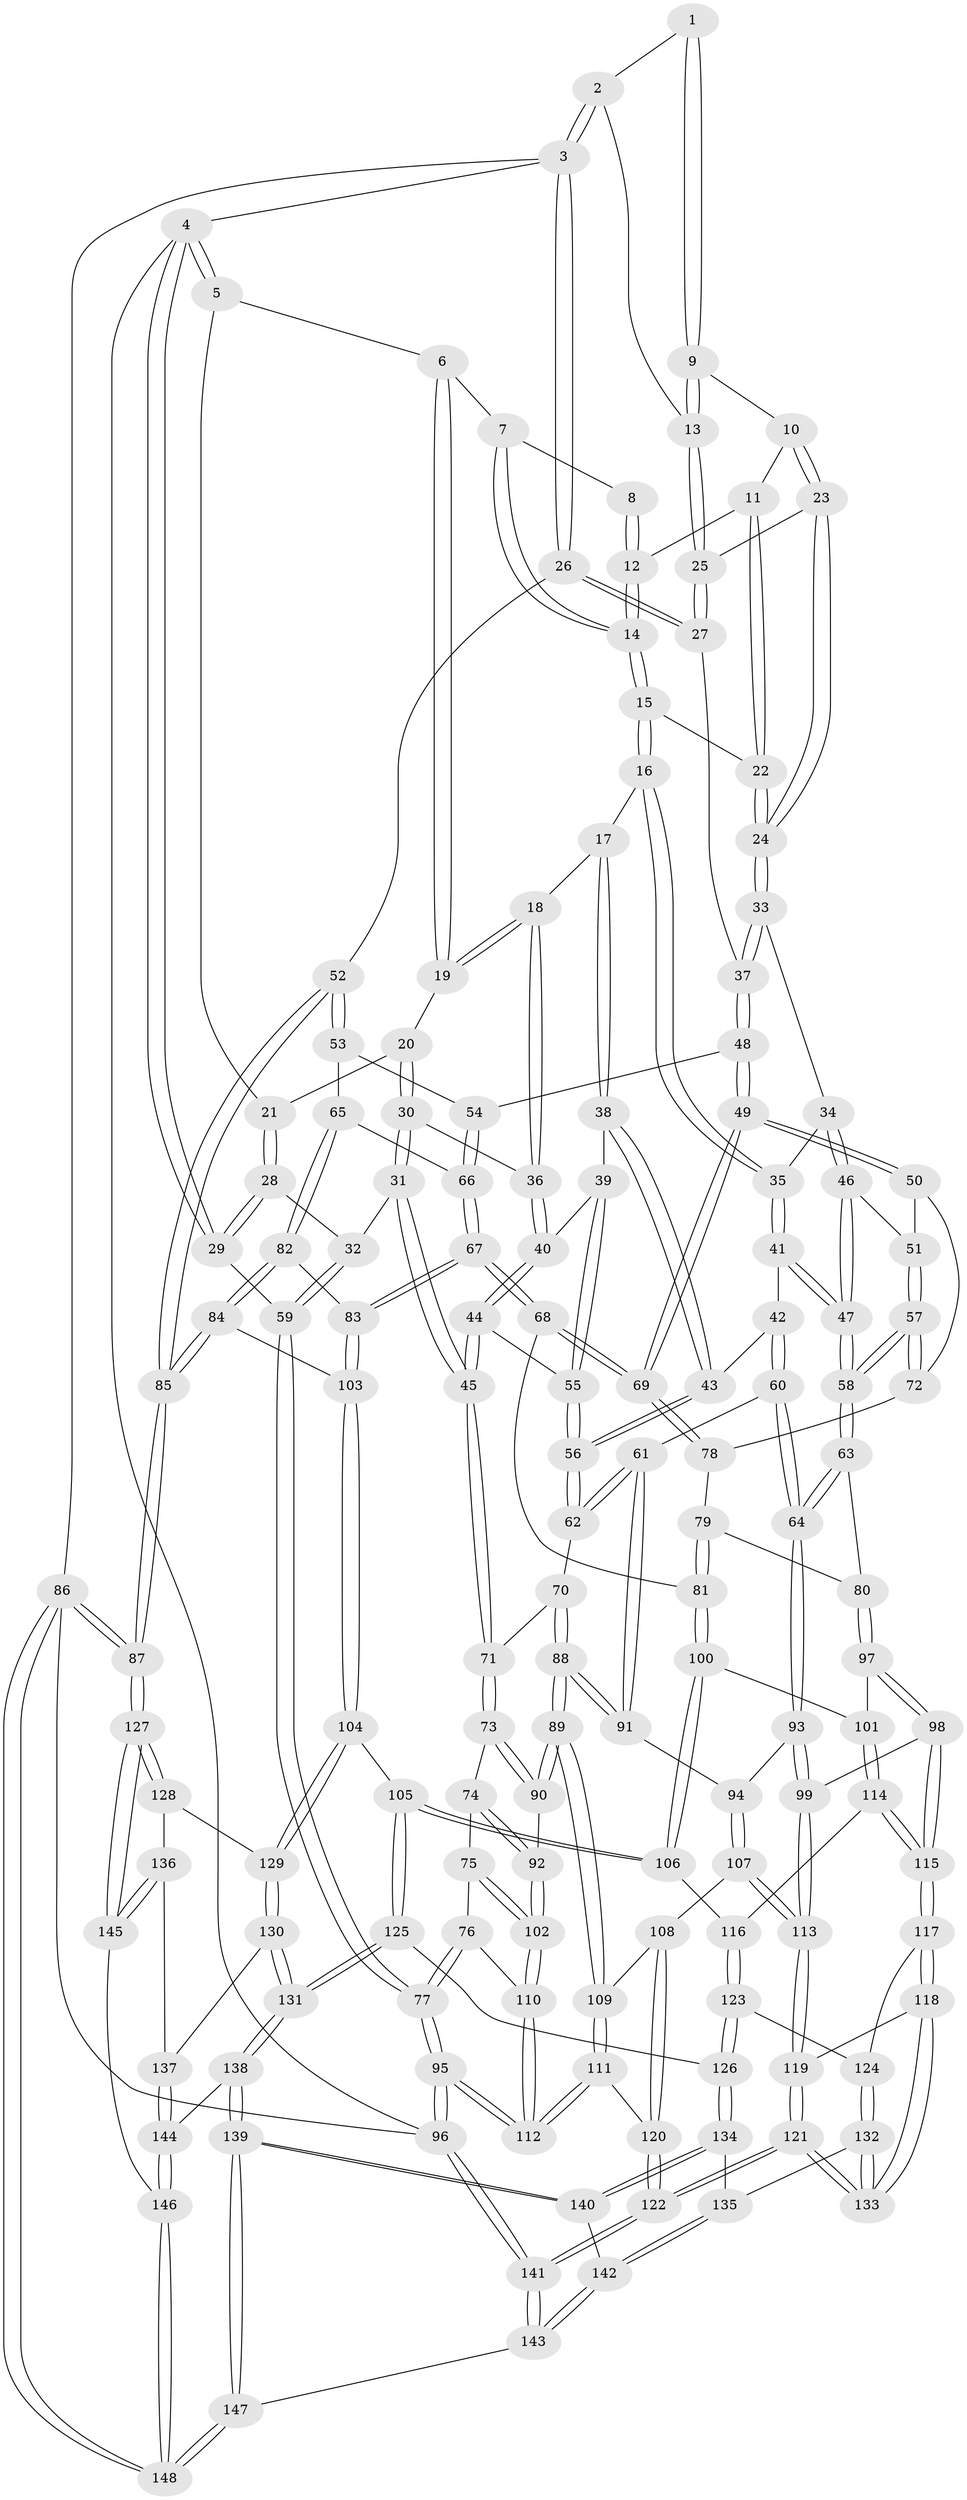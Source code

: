 // coarse degree distribution, {3: 0.35135135135135137, 4: 0.5945945945945946, 5: 0.02702702702702703, 6: 0.013513513513513514, 2: 0.013513513513513514}
// Generated by graph-tools (version 1.1) at 2025/38/03/04/25 23:38:25]
// undirected, 148 vertices, 367 edges
graph export_dot {
  node [color=gray90,style=filled];
  1 [pos="+0.6715340536633446+0"];
  2 [pos="+0.8048886535293466+0"];
  3 [pos="+1+0"];
  4 [pos="+0+0"];
  5 [pos="+0.12306938716098839+0"];
  6 [pos="+0.1626677187091094+0"];
  7 [pos="+0.44560567480605834+0"];
  8 [pos="+0.5053188563541836+0"];
  9 [pos="+0.6623220831817911+0.05520706428662917"];
  10 [pos="+0.6614310768577373+0.05567018843446851"];
  11 [pos="+0.5900633834509703+0.06817177996908341"];
  12 [pos="+0.5469937657463996+0.044286701579589374"];
  13 [pos="+0.7321453685054629+0.10268401366118916"];
  14 [pos="+0.43309054985429407+0.10583732663706062"];
  15 [pos="+0.43053545889461786+0.11146577350327153"];
  16 [pos="+0.3563225424689191+0.1547344439338555"];
  17 [pos="+0.3402439701917652+0.15808957151550762"];
  18 [pos="+0.32950080809843096+0.15238517533504822"];
  19 [pos="+0.29035799616797175+0.12137675871312606"];
  20 [pos="+0.16520702898944148+0.15947395584201587"];
  21 [pos="+0.13614182266746014+0.15161726484654228"];
  22 [pos="+0.5456501234703701+0.168747783804516"];
  23 [pos="+0.6075833252737858+0.1885788661213886"];
  24 [pos="+0.5760724551191416+0.21307897486798738"];
  25 [pos="+0.7872728935401867+0.14506766914398875"];
  26 [pos="+1+0"];
  27 [pos="+0.795473827833845+0.1486159187634808"];
  28 [pos="+0.0625800926849752+0.16342925654509563"];
  29 [pos="+0+0"];
  30 [pos="+0.16977987729035346+0.2846736819787523"];
  31 [pos="+0.12051238456196364+0.3417400947735605"];
  32 [pos="+0.07381031020715367+0.29436469422856504"];
  33 [pos="+0.576170039821111+0.22973099450227324"];
  34 [pos="+0.5652653043290355+0.26045147850491107"];
  35 [pos="+0.4827683456839698+0.26617512723769426"];
  36 [pos="+0.18249260947781612+0.28151444598028946"];
  37 [pos="+0.7739295773994727+0.25120891122774414"];
  38 [pos="+0.33367473682221155+0.270747713605784"];
  39 [pos="+0.30840901126850406+0.2971278955092242"];
  40 [pos="+0.287777148555391+0.29955408411809087"];
  41 [pos="+0.4256567711221005+0.3396705989346767"];
  42 [pos="+0.41705544836337416+0.3400904561264506"];
  43 [pos="+0.4057030644982197+0.33530364436892757"];
  44 [pos="+0.1889831866895869+0.37249970479273764"];
  45 [pos="+0.12574619924672978+0.38721224776727153"];
  46 [pos="+0.5692464943722354+0.2737111593865796"];
  47 [pos="+0.49523691322607194+0.389441452965208"];
  48 [pos="+0.7793414368754509+0.313608093891566"];
  49 [pos="+0.7216815224298592+0.37202874895789617"];
  50 [pos="+0.6728854031787169+0.3590613705232993"];
  51 [pos="+0.591722204330087+0.2989395819975883"];
  52 [pos="+1+0"];
  53 [pos="+0.9128307930744908+0.34091617894767484"];
  54 [pos="+0.8276794128752681+0.33126704046616906"];
  55 [pos="+0.295919900234246+0.3740173401235033"];
  56 [pos="+0.31462970824782494+0.41885278194828107"];
  57 [pos="+0.5581729927246097+0.4192915548012888"];
  58 [pos="+0.5103328596387446+0.43708785936759015"];
  59 [pos="+0+0.2781988293049395"];
  60 [pos="+0.3830329164089913+0.4843824008889176"];
  61 [pos="+0.3230832341455212+0.45899660923543817"];
  62 [pos="+0.31645939161639813+0.4468851388833755"];
  63 [pos="+0.4926709350245987+0.48931292514292785"];
  64 [pos="+0.4195289025443991+0.516611552250868"];
  65 [pos="+0.9432768371823363+0.4377262588128979"];
  66 [pos="+0.8523578916370491+0.4639155756990565"];
  67 [pos="+0.7963187954785585+0.5234734166825772"];
  68 [pos="+0.7224475399144002+0.48320199083952836"];
  69 [pos="+0.7215742421159345+0.4745012455408358"];
  70 [pos="+0.12660174312161934+0.41134985993785295"];
  71 [pos="+0.12143373763287768+0.4064808997688794"];
  72 [pos="+0.5779991635384688+0.4181084336826716"];
  73 [pos="+0.07523162931323948+0.43482046372312866"];
  74 [pos="+0.07112542689278732+0.4366479457849739"];
  75 [pos="+0+0.47148241307596644"];
  76 [pos="+0+0.483020502242744"];
  77 [pos="+0+0.4803193475557238"];
  78 [pos="+0.5926060588290873+0.43191387192812786"];
  79 [pos="+0.612521338967914+0.4777713840994803"];
  80 [pos="+0.5090700413295172+0.5005828372284054"];
  81 [pos="+0.7019275190117844+0.4998110005939858"];
  82 [pos="+0.9616398517316299+0.4555322047976377"];
  83 [pos="+0.8313571782919595+0.576016337555285"];
  84 [pos="+1+0.5487530571815844"];
  85 [pos="+1+0.5535920973788561"];
  86 [pos="+1+1"];
  87 [pos="+1+0.8794103690626225"];
  88 [pos="+0.21487421284943212+0.5570316470702648"];
  89 [pos="+0.20437223374753236+0.5835649081278046"];
  90 [pos="+0.1239801892047286+0.5874527605776034"];
  91 [pos="+0.22376757101250133+0.5534326377381981"];
  92 [pos="+0.10091810225317005+0.5957458037179979"];
  93 [pos="+0.4097230695944148+0.5537785342249227"];
  94 [pos="+0.3170166326122407+0.5770597835753961"];
  95 [pos="+0+1"];
  96 [pos="+0+1"];
  97 [pos="+0.5426491229927771+0.5379600783911898"];
  98 [pos="+0.4929621281061953+0.6730362890911132"];
  99 [pos="+0.4175753671645331+0.6282381771234913"];
  100 [pos="+0.6415621812260733+0.5838354880612348"];
  101 [pos="+0.6272154103957283+0.5884005739710996"];
  102 [pos="+0.09901726402647676+0.5965847777755223"];
  103 [pos="+0.8558870454582838+0.6416001839466274"];
  104 [pos="+0.8417588408804582+0.6757579781591553"];
  105 [pos="+0.7768622046247466+0.6858266173665656"];
  106 [pos="+0.7295057575685614+0.67015786754805"];
  107 [pos="+0.2998459755340978+0.6801568083274182"];
  108 [pos="+0.28305459688674883+0.6796306632896694"];
  109 [pos="+0.21774619936509984+0.6515820516540799"];
  110 [pos="+0.06294391768299668+0.6456394491547407"];
  111 [pos="+0.10717500438313801+0.7697638533713317"];
  112 [pos="+0.047586968347547755+0.7786273719790963"];
  113 [pos="+0.34638809632428696+0.6923203716573424"];
  114 [pos="+0.6159081359730396+0.6079397157489115"];
  115 [pos="+0.5128964037630762+0.6931070009092609"];
  116 [pos="+0.637391779327092+0.7209842127408971"];
  117 [pos="+0.5129118999431176+0.6931852515473763"];
  118 [pos="+0.46265343531394204+0.772960283658868"];
  119 [pos="+0.3492481518782065+0.7030147821651627"];
  120 [pos="+0.23998407936091376+0.8332839784759655"];
  121 [pos="+0.3317401555664416+0.8995282454908392"];
  122 [pos="+0.3224594073485919+0.9096635907111212"];
  123 [pos="+0.6124622517414217+0.7654069126096438"];
  124 [pos="+0.5985632873087342+0.7586290582328142"];
  125 [pos="+0.6743971200750029+0.8255487913472636"];
  126 [pos="+0.6426701151363577+0.8218103111000084"];
  127 [pos="+1+0.8766399866522386"];
  128 [pos="+0.9336797831059314+0.781799743646904"];
  129 [pos="+0.8680999745467662+0.7403044567810106"];
  130 [pos="+0.792227508048212+0.8621516588073245"];
  131 [pos="+0.7540016372716225+0.8819718380515944"];
  132 [pos="+0.4578798497963199+0.8401369050307717"];
  133 [pos="+0.45340259553096196+0.8386544059676221"];
  134 [pos="+0.6090442787126644+0.8584834862213524"];
  135 [pos="+0.48706553568528094+0.8555142676000723"];
  136 [pos="+0.8901594324874332+0.9023766610131414"];
  137 [pos="+0.8738782970823245+0.9029747509516565"];
  138 [pos="+0.7528791913005283+0.8987241575938513"];
  139 [pos="+0.6433370390542803+1"];
  140 [pos="+0.6005396768255842+0.9275685136365562"];
  141 [pos="+0.286114541615107+1"];
  142 [pos="+0.5110462612928225+0.9202255108112396"];
  143 [pos="+0.4520620739664969+1"];
  144 [pos="+0.8463021725621165+0.9689173703127658"];
  145 [pos="+0.9362906686226796+0.9353355010759401"];
  146 [pos="+0.8688359920285458+1"];
  147 [pos="+0.6429093581256351+1"];
  148 [pos="+0.8231208495900112+1"];
  1 -- 2;
  1 -- 9;
  1 -- 9;
  2 -- 3;
  2 -- 3;
  2 -- 13;
  3 -- 4;
  3 -- 26;
  3 -- 26;
  3 -- 86;
  4 -- 5;
  4 -- 5;
  4 -- 29;
  4 -- 29;
  4 -- 96;
  5 -- 6;
  5 -- 21;
  6 -- 7;
  6 -- 19;
  6 -- 19;
  7 -- 8;
  7 -- 14;
  7 -- 14;
  8 -- 12;
  8 -- 12;
  9 -- 10;
  9 -- 13;
  9 -- 13;
  10 -- 11;
  10 -- 23;
  10 -- 23;
  11 -- 12;
  11 -- 22;
  11 -- 22;
  12 -- 14;
  12 -- 14;
  13 -- 25;
  13 -- 25;
  14 -- 15;
  14 -- 15;
  15 -- 16;
  15 -- 16;
  15 -- 22;
  16 -- 17;
  16 -- 35;
  16 -- 35;
  17 -- 18;
  17 -- 38;
  17 -- 38;
  18 -- 19;
  18 -- 19;
  18 -- 36;
  18 -- 36;
  19 -- 20;
  20 -- 21;
  20 -- 30;
  20 -- 30;
  21 -- 28;
  21 -- 28;
  22 -- 24;
  22 -- 24;
  23 -- 24;
  23 -- 24;
  23 -- 25;
  24 -- 33;
  24 -- 33;
  25 -- 27;
  25 -- 27;
  26 -- 27;
  26 -- 27;
  26 -- 52;
  27 -- 37;
  28 -- 29;
  28 -- 29;
  28 -- 32;
  29 -- 59;
  30 -- 31;
  30 -- 31;
  30 -- 36;
  31 -- 32;
  31 -- 45;
  31 -- 45;
  32 -- 59;
  32 -- 59;
  33 -- 34;
  33 -- 37;
  33 -- 37;
  34 -- 35;
  34 -- 46;
  34 -- 46;
  35 -- 41;
  35 -- 41;
  36 -- 40;
  36 -- 40;
  37 -- 48;
  37 -- 48;
  38 -- 39;
  38 -- 43;
  38 -- 43;
  39 -- 40;
  39 -- 55;
  39 -- 55;
  40 -- 44;
  40 -- 44;
  41 -- 42;
  41 -- 47;
  41 -- 47;
  42 -- 43;
  42 -- 60;
  42 -- 60;
  43 -- 56;
  43 -- 56;
  44 -- 45;
  44 -- 45;
  44 -- 55;
  45 -- 71;
  45 -- 71;
  46 -- 47;
  46 -- 47;
  46 -- 51;
  47 -- 58;
  47 -- 58;
  48 -- 49;
  48 -- 49;
  48 -- 54;
  49 -- 50;
  49 -- 50;
  49 -- 69;
  49 -- 69;
  50 -- 51;
  50 -- 72;
  51 -- 57;
  51 -- 57;
  52 -- 53;
  52 -- 53;
  52 -- 85;
  52 -- 85;
  53 -- 54;
  53 -- 65;
  54 -- 66;
  54 -- 66;
  55 -- 56;
  55 -- 56;
  56 -- 62;
  56 -- 62;
  57 -- 58;
  57 -- 58;
  57 -- 72;
  57 -- 72;
  58 -- 63;
  58 -- 63;
  59 -- 77;
  59 -- 77;
  60 -- 61;
  60 -- 64;
  60 -- 64;
  61 -- 62;
  61 -- 62;
  61 -- 91;
  61 -- 91;
  62 -- 70;
  63 -- 64;
  63 -- 64;
  63 -- 80;
  64 -- 93;
  64 -- 93;
  65 -- 66;
  65 -- 82;
  65 -- 82;
  66 -- 67;
  66 -- 67;
  67 -- 68;
  67 -- 68;
  67 -- 83;
  67 -- 83;
  68 -- 69;
  68 -- 69;
  68 -- 81;
  69 -- 78;
  69 -- 78;
  70 -- 71;
  70 -- 88;
  70 -- 88;
  71 -- 73;
  71 -- 73;
  72 -- 78;
  73 -- 74;
  73 -- 90;
  73 -- 90;
  74 -- 75;
  74 -- 92;
  74 -- 92;
  75 -- 76;
  75 -- 102;
  75 -- 102;
  76 -- 77;
  76 -- 77;
  76 -- 110;
  77 -- 95;
  77 -- 95;
  78 -- 79;
  79 -- 80;
  79 -- 81;
  79 -- 81;
  80 -- 97;
  80 -- 97;
  81 -- 100;
  81 -- 100;
  82 -- 83;
  82 -- 84;
  82 -- 84;
  83 -- 103;
  83 -- 103;
  84 -- 85;
  84 -- 85;
  84 -- 103;
  85 -- 87;
  85 -- 87;
  86 -- 87;
  86 -- 87;
  86 -- 148;
  86 -- 148;
  86 -- 96;
  87 -- 127;
  87 -- 127;
  88 -- 89;
  88 -- 89;
  88 -- 91;
  88 -- 91;
  89 -- 90;
  89 -- 90;
  89 -- 109;
  89 -- 109;
  90 -- 92;
  91 -- 94;
  92 -- 102;
  92 -- 102;
  93 -- 94;
  93 -- 99;
  93 -- 99;
  94 -- 107;
  94 -- 107;
  95 -- 96;
  95 -- 96;
  95 -- 112;
  95 -- 112;
  96 -- 141;
  96 -- 141;
  97 -- 98;
  97 -- 98;
  97 -- 101;
  98 -- 99;
  98 -- 115;
  98 -- 115;
  99 -- 113;
  99 -- 113;
  100 -- 101;
  100 -- 106;
  100 -- 106;
  101 -- 114;
  101 -- 114;
  102 -- 110;
  102 -- 110;
  103 -- 104;
  103 -- 104;
  104 -- 105;
  104 -- 129;
  104 -- 129;
  105 -- 106;
  105 -- 106;
  105 -- 125;
  105 -- 125;
  106 -- 116;
  107 -- 108;
  107 -- 113;
  107 -- 113;
  108 -- 109;
  108 -- 120;
  108 -- 120;
  109 -- 111;
  109 -- 111;
  110 -- 112;
  110 -- 112;
  111 -- 112;
  111 -- 112;
  111 -- 120;
  113 -- 119;
  113 -- 119;
  114 -- 115;
  114 -- 115;
  114 -- 116;
  115 -- 117;
  115 -- 117;
  116 -- 123;
  116 -- 123;
  117 -- 118;
  117 -- 118;
  117 -- 124;
  118 -- 119;
  118 -- 133;
  118 -- 133;
  119 -- 121;
  119 -- 121;
  120 -- 122;
  120 -- 122;
  121 -- 122;
  121 -- 122;
  121 -- 133;
  121 -- 133;
  122 -- 141;
  122 -- 141;
  123 -- 124;
  123 -- 126;
  123 -- 126;
  124 -- 132;
  124 -- 132;
  125 -- 126;
  125 -- 131;
  125 -- 131;
  126 -- 134;
  126 -- 134;
  127 -- 128;
  127 -- 128;
  127 -- 145;
  127 -- 145;
  128 -- 129;
  128 -- 136;
  129 -- 130;
  129 -- 130;
  130 -- 131;
  130 -- 131;
  130 -- 137;
  131 -- 138;
  131 -- 138;
  132 -- 133;
  132 -- 133;
  132 -- 135;
  134 -- 135;
  134 -- 140;
  134 -- 140;
  135 -- 142;
  135 -- 142;
  136 -- 137;
  136 -- 145;
  136 -- 145;
  137 -- 144;
  137 -- 144;
  138 -- 139;
  138 -- 139;
  138 -- 144;
  139 -- 140;
  139 -- 140;
  139 -- 147;
  139 -- 147;
  140 -- 142;
  141 -- 143;
  141 -- 143;
  142 -- 143;
  142 -- 143;
  143 -- 147;
  144 -- 146;
  144 -- 146;
  145 -- 146;
  146 -- 148;
  146 -- 148;
  147 -- 148;
  147 -- 148;
}
